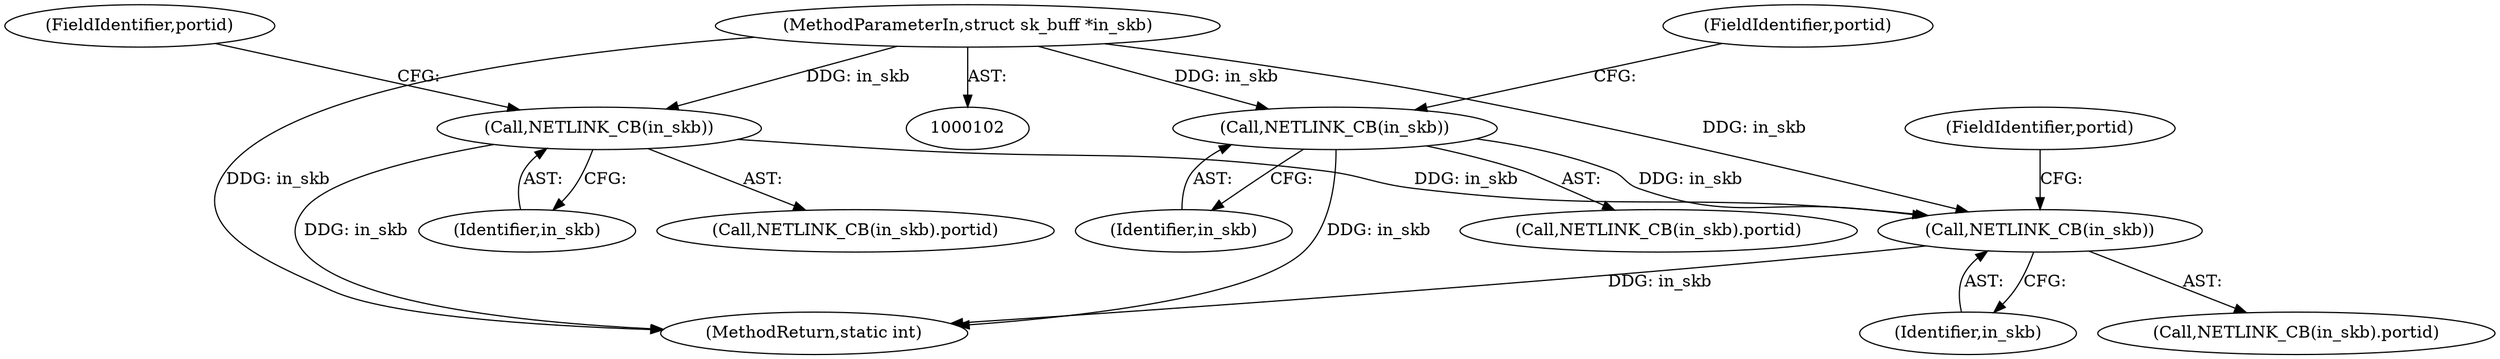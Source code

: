 digraph "0_linux_bc3aae2bbac46dd894c89db5d5e98f7f0ef9e205@pointer" {
"1000103" [label="(MethodParameterIn,struct sk_buff *in_skb)"];
"1000467" [label="(Call,NETLINK_CB(in_skb))"];
"1000522" [label="(Call,NETLINK_CB(in_skb))"];
"1000504" [label="(Call,NETLINK_CB(in_skb))"];
"1000503" [label="(Call,NETLINK_CB(in_skb).portid)"];
"1000522" [label="(Call,NETLINK_CB(in_skb))"];
"1000524" [label="(FieldIdentifier,portid)"];
"1000506" [label="(FieldIdentifier,portid)"];
"1000103" [label="(MethodParameterIn,struct sk_buff *in_skb)"];
"1000466" [label="(Call,NETLINK_CB(in_skb).portid)"];
"1000533" [label="(MethodReturn,static int)"];
"1000523" [label="(Identifier,in_skb)"];
"1000505" [label="(Identifier,in_skb)"];
"1000504" [label="(Call,NETLINK_CB(in_skb))"];
"1000521" [label="(Call,NETLINK_CB(in_skb).portid)"];
"1000467" [label="(Call,NETLINK_CB(in_skb))"];
"1000468" [label="(Identifier,in_skb)"];
"1000469" [label="(FieldIdentifier,portid)"];
"1000103" -> "1000102"  [label="AST: "];
"1000103" -> "1000533"  [label="DDG: in_skb"];
"1000103" -> "1000467"  [label="DDG: in_skb"];
"1000103" -> "1000504"  [label="DDG: in_skb"];
"1000103" -> "1000522"  [label="DDG: in_skb"];
"1000467" -> "1000466"  [label="AST: "];
"1000467" -> "1000468"  [label="CFG: "];
"1000468" -> "1000467"  [label="AST: "];
"1000469" -> "1000467"  [label="CFG: "];
"1000467" -> "1000533"  [label="DDG: in_skb"];
"1000467" -> "1000522"  [label="DDG: in_skb"];
"1000522" -> "1000521"  [label="AST: "];
"1000522" -> "1000523"  [label="CFG: "];
"1000523" -> "1000522"  [label="AST: "];
"1000524" -> "1000522"  [label="CFG: "];
"1000522" -> "1000533"  [label="DDG: in_skb"];
"1000504" -> "1000522"  [label="DDG: in_skb"];
"1000504" -> "1000503"  [label="AST: "];
"1000504" -> "1000505"  [label="CFG: "];
"1000505" -> "1000504"  [label="AST: "];
"1000506" -> "1000504"  [label="CFG: "];
"1000504" -> "1000533"  [label="DDG: in_skb"];
}
